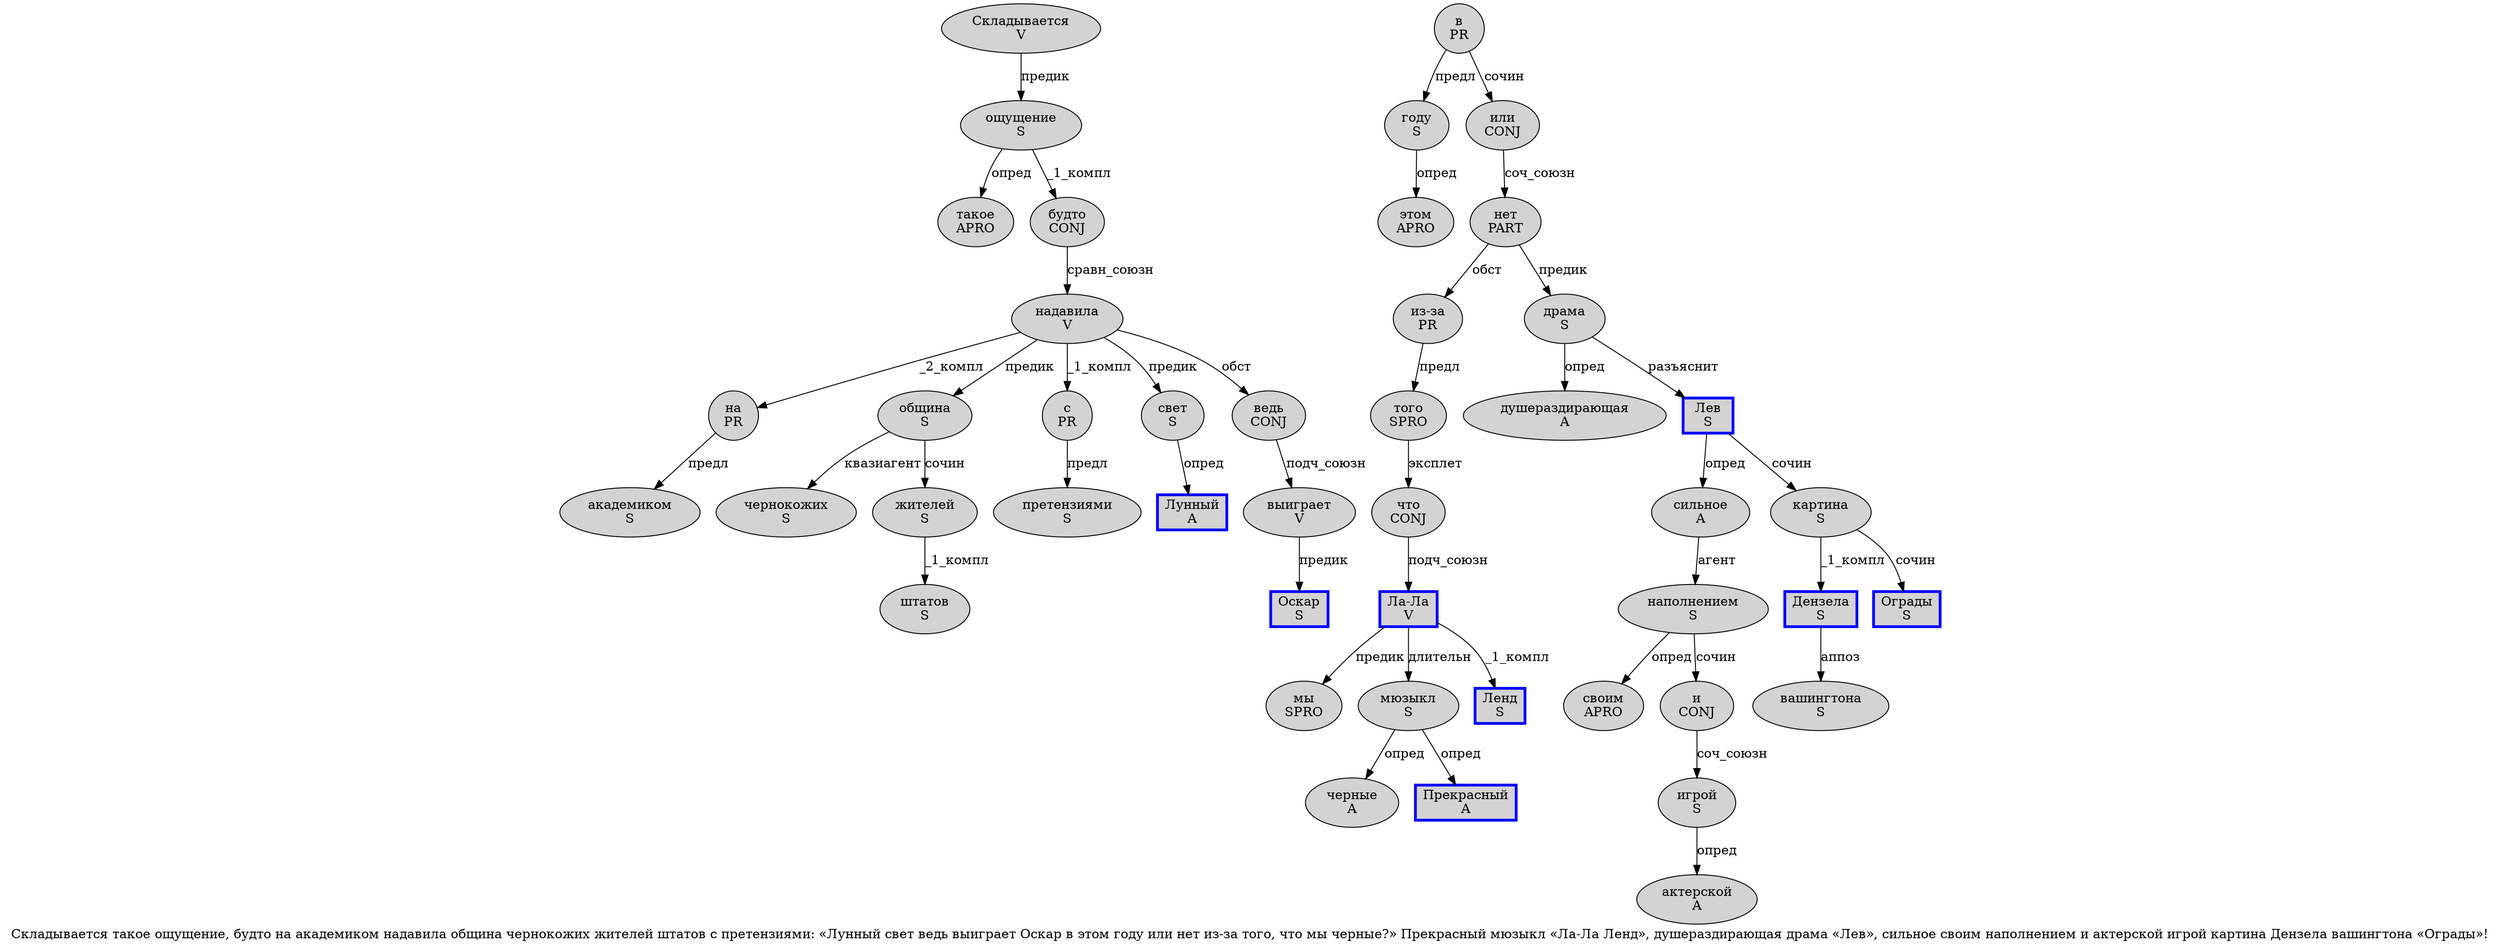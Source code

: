 digraph SENTENCE_4136 {
	graph [label="Складывается такое ощущение, будто на академиком надавила община чернокожих жителей штатов с претензиями: «Лунный свет ведь выиграет Оскар в этом году или нет из-за того, что мы черные?» Прекрасный мюзыкл «Ла-Ла Ленд», душераздирающая драма «Лев», сильное своим наполнением и актерской игрой картина Дензела вашингтона «Ограды»!"]
	node [style=filled]
		0 [label="Складывается
V" color="" fillcolor=lightgray penwidth=1 shape=ellipse]
		1 [label="такое
APRO" color="" fillcolor=lightgray penwidth=1 shape=ellipse]
		2 [label="ощущение
S" color="" fillcolor=lightgray penwidth=1 shape=ellipse]
		4 [label="будто
CONJ" color="" fillcolor=lightgray penwidth=1 shape=ellipse]
		5 [label="на
PR" color="" fillcolor=lightgray penwidth=1 shape=ellipse]
		6 [label="академиком
S" color="" fillcolor=lightgray penwidth=1 shape=ellipse]
		7 [label="надавила
V" color="" fillcolor=lightgray penwidth=1 shape=ellipse]
		8 [label="община
S" color="" fillcolor=lightgray penwidth=1 shape=ellipse]
		9 [label="чернокожих
S" color="" fillcolor=lightgray penwidth=1 shape=ellipse]
		10 [label="жителей
S" color="" fillcolor=lightgray penwidth=1 shape=ellipse]
		11 [label="штатов
S" color="" fillcolor=lightgray penwidth=1 shape=ellipse]
		12 [label="с
PR" color="" fillcolor=lightgray penwidth=1 shape=ellipse]
		13 [label="претензиями
S" color="" fillcolor=lightgray penwidth=1 shape=ellipse]
		16 [label="Лунный
A" color=blue fillcolor=lightgray penwidth=3 shape=box]
		17 [label="свет
S" color="" fillcolor=lightgray penwidth=1 shape=ellipse]
		18 [label="ведь
CONJ" color="" fillcolor=lightgray penwidth=1 shape=ellipse]
		19 [label="выиграет
V" color="" fillcolor=lightgray penwidth=1 shape=ellipse]
		20 [label="Оскар
S" color=blue fillcolor=lightgray penwidth=3 shape=box]
		21 [label="в
PR" color="" fillcolor=lightgray penwidth=1 shape=ellipse]
		22 [label="этом
APRO" color="" fillcolor=lightgray penwidth=1 shape=ellipse]
		23 [label="году
S" color="" fillcolor=lightgray penwidth=1 shape=ellipse]
		24 [label="или
CONJ" color="" fillcolor=lightgray penwidth=1 shape=ellipse]
		25 [label="нет
PART" color="" fillcolor=lightgray penwidth=1 shape=ellipse]
		26 [label="из-за
PR" color="" fillcolor=lightgray penwidth=1 shape=ellipse]
		27 [label="того
SPRO" color="" fillcolor=lightgray penwidth=1 shape=ellipse]
		29 [label="что
CONJ" color="" fillcolor=lightgray penwidth=1 shape=ellipse]
		30 [label="мы
SPRO" color="" fillcolor=lightgray penwidth=1 shape=ellipse]
		31 [label="черные
A" color="" fillcolor=lightgray penwidth=1 shape=ellipse]
		34 [label="Прекрасный
A" color=blue fillcolor=lightgray penwidth=3 shape=box]
		35 [label="мюзыкл
S" color="" fillcolor=lightgray penwidth=1 shape=ellipse]
		37 [label="Ла-Ла
V" color=blue fillcolor=lightgray penwidth=3 shape=box]
		38 [label="Ленд
S" color=blue fillcolor=lightgray penwidth=3 shape=box]
		41 [label="душераздирающая
A" color="" fillcolor=lightgray penwidth=1 shape=ellipse]
		42 [label="драма
S" color="" fillcolor=lightgray penwidth=1 shape=ellipse]
		44 [label="Лев
S" color=blue fillcolor=lightgray penwidth=3 shape=box]
		47 [label="сильное
A" color="" fillcolor=lightgray penwidth=1 shape=ellipse]
		48 [label="своим
APRO" color="" fillcolor=lightgray penwidth=1 shape=ellipse]
		49 [label="наполнением
S" color="" fillcolor=lightgray penwidth=1 shape=ellipse]
		50 [label="и
CONJ" color="" fillcolor=lightgray penwidth=1 shape=ellipse]
		51 [label="актерской
A" color="" fillcolor=lightgray penwidth=1 shape=ellipse]
		52 [label="игрой
S" color="" fillcolor=lightgray penwidth=1 shape=ellipse]
		53 [label="картина
S" color="" fillcolor=lightgray penwidth=1 shape=ellipse]
		54 [label="Дензела
S" color=blue fillcolor=lightgray penwidth=3 shape=box]
		55 [label="вашингтона
S" color="" fillcolor=lightgray penwidth=1 shape=ellipse]
		57 [label="Ограды
S" color=blue fillcolor=lightgray penwidth=3 shape=box]
			19 -> 20 [label="предик"]
			24 -> 25 [label="соч_союзн"]
			5 -> 6 [label="предл"]
			53 -> 54 [label="_1_компл"]
			53 -> 57 [label="сочин"]
			25 -> 26 [label="обст"]
			25 -> 42 [label="предик"]
			18 -> 19 [label="подч_союзн"]
			12 -> 13 [label="предл"]
			21 -> 23 [label="предл"]
			21 -> 24 [label="сочин"]
			7 -> 5 [label="_2_компл"]
			7 -> 8 [label="предик"]
			7 -> 12 [label="_1_компл"]
			7 -> 17 [label="предик"]
			7 -> 18 [label="обст"]
			35 -> 31 [label="опред"]
			35 -> 34 [label="опред"]
			10 -> 11 [label="_1_компл"]
			0 -> 2 [label="предик"]
			26 -> 27 [label="предл"]
			8 -> 9 [label="квазиагент"]
			8 -> 10 [label="сочин"]
			29 -> 37 [label="подч_союзн"]
			2 -> 1 [label="опред"]
			2 -> 4 [label="_1_компл"]
			52 -> 51 [label="опред"]
			23 -> 22 [label="опред"]
			44 -> 47 [label="опред"]
			44 -> 53 [label="сочин"]
			27 -> 29 [label="эксплет"]
			37 -> 30 [label="предик"]
			37 -> 35 [label="длительн"]
			37 -> 38 [label="_1_компл"]
			50 -> 52 [label="соч_союзн"]
			49 -> 48 [label="опред"]
			49 -> 50 [label="сочин"]
			54 -> 55 [label="аппоз"]
			17 -> 16 [label="опред"]
			4 -> 7 [label="сравн_союзн"]
			42 -> 41 [label="опред"]
			42 -> 44 [label="разъяснит"]
			47 -> 49 [label="агент"]
}
